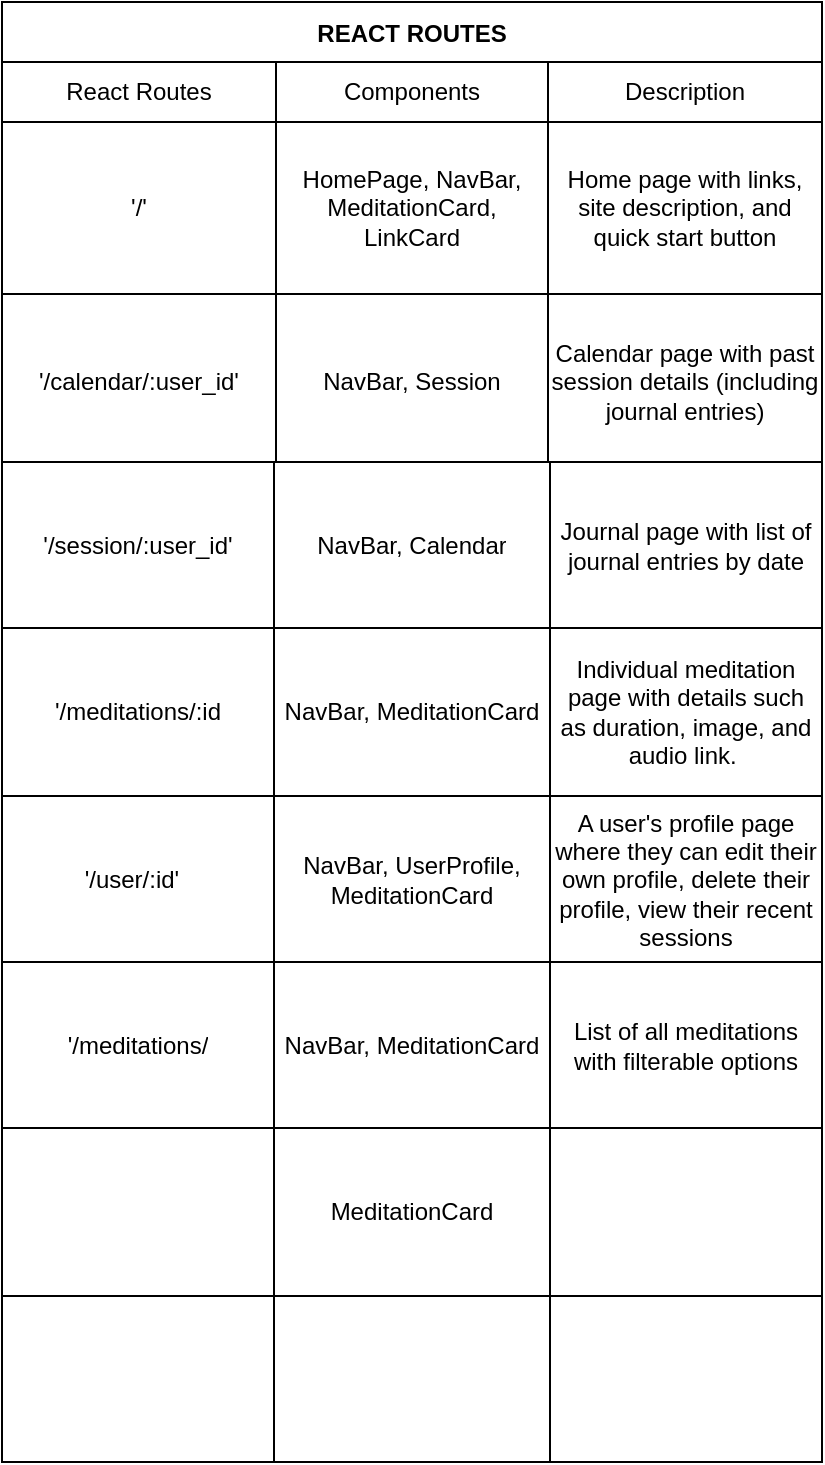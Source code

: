 <mxfile>
    <diagram id="gRNhREba2ZqNPcT5x92H" name="Page-1">
        <mxGraphModel dx="850" dy="495" grid="1" gridSize="10" guides="1" tooltips="1" connect="1" arrows="1" fold="1" page="1" pageScale="1" pageWidth="850" pageHeight="1100" math="0" shadow="0">
            <root>
                <mxCell id="0"/>
                <mxCell id="1" parent="0"/>
                <mxCell id="153" value="REACT ROUTES" style="shape=table;startSize=30;container=1;collapsible=0;childLayout=tableLayout;fontStyle=1;align=center;" parent="1" vertex="1">
                    <mxGeometry x="50" y="140" width="410" height="233.0" as="geometry"/>
                </mxCell>
                <mxCell id="154" value="" style="shape=tableRow;horizontal=0;startSize=0;swimlaneHead=0;swimlaneBody=0;top=0;left=0;bottom=0;right=0;collapsible=0;dropTarget=0;fillColor=none;points=[[0,0.5],[1,0.5]];portConstraint=eastwest;" parent="153" vertex="1">
                    <mxGeometry y="30" width="410" height="30" as="geometry"/>
                </mxCell>
                <mxCell id="155" value="React Routes" style="shape=partialRectangle;html=1;whiteSpace=wrap;connectable=0;fillColor=none;top=0;left=0;bottom=0;right=0;overflow=hidden;" parent="154" vertex="1">
                    <mxGeometry width="137" height="30" as="geometry">
                        <mxRectangle width="137" height="30" as="alternateBounds"/>
                    </mxGeometry>
                </mxCell>
                <mxCell id="156" value="Components" style="shape=partialRectangle;html=1;whiteSpace=wrap;connectable=0;fillColor=none;top=0;left=0;bottom=0;right=0;overflow=hidden;" parent="154" vertex="1">
                    <mxGeometry x="137" width="136" height="30" as="geometry">
                        <mxRectangle width="136" height="30" as="alternateBounds"/>
                    </mxGeometry>
                </mxCell>
                <mxCell id="157" value="Description" style="shape=partialRectangle;html=1;whiteSpace=wrap;connectable=0;fillColor=none;top=0;left=0;bottom=0;right=0;overflow=hidden;" parent="154" vertex="1">
                    <mxGeometry x="273" width="137" height="30" as="geometry">
                        <mxRectangle width="137" height="30" as="alternateBounds"/>
                    </mxGeometry>
                </mxCell>
                <mxCell id="158" value="" style="shape=tableRow;horizontal=0;startSize=0;swimlaneHead=0;swimlaneBody=0;top=0;left=0;bottom=0;right=0;collapsible=0;dropTarget=0;fillColor=none;points=[[0,0.5],[1,0.5]];portConstraint=eastwest;" parent="153" vertex="1">
                    <mxGeometry y="60" width="410" height="86" as="geometry"/>
                </mxCell>
                <mxCell id="159" value="'/'" style="shape=partialRectangle;html=1;whiteSpace=wrap;connectable=0;fillColor=none;top=0;left=0;bottom=0;right=0;overflow=hidden;" parent="158" vertex="1">
                    <mxGeometry width="137" height="86" as="geometry">
                        <mxRectangle width="137" height="86" as="alternateBounds"/>
                    </mxGeometry>
                </mxCell>
                <mxCell id="160" value="HomePage, NavBar, MeditationCard, LinkCard" style="shape=partialRectangle;html=1;whiteSpace=wrap;connectable=0;fillColor=none;top=0;left=0;bottom=0;right=0;overflow=hidden;" parent="158" vertex="1">
                    <mxGeometry x="137" width="136" height="86" as="geometry">
                        <mxRectangle width="136" height="86" as="alternateBounds"/>
                    </mxGeometry>
                </mxCell>
                <mxCell id="161" value="Home page with links, site description, and quick start button" style="shape=partialRectangle;html=1;whiteSpace=wrap;connectable=0;fillColor=none;top=0;left=0;bottom=0;right=0;overflow=hidden;" parent="158" vertex="1">
                    <mxGeometry x="273" width="137" height="86" as="geometry">
                        <mxRectangle width="137" height="86" as="alternateBounds"/>
                    </mxGeometry>
                </mxCell>
                <mxCell id="162" value="" style="shape=tableRow;horizontal=0;startSize=0;swimlaneHead=0;swimlaneBody=0;top=0;left=0;bottom=0;right=0;collapsible=0;dropTarget=0;fillColor=none;points=[[0,0.5],[1,0.5]];portConstraint=eastwest;" parent="153" vertex="1">
                    <mxGeometry y="146" width="410" height="87" as="geometry"/>
                </mxCell>
                <mxCell id="163" value="'/calendar/:user_id'" style="shape=partialRectangle;html=1;whiteSpace=wrap;connectable=0;fillColor=none;top=0;left=0;bottom=0;right=0;overflow=hidden;" parent="162" vertex="1">
                    <mxGeometry width="137" height="87" as="geometry">
                        <mxRectangle width="137" height="87" as="alternateBounds"/>
                    </mxGeometry>
                </mxCell>
                <mxCell id="164" value="NavBar, Session" style="shape=partialRectangle;html=1;whiteSpace=wrap;connectable=0;fillColor=none;top=0;left=0;bottom=0;right=0;overflow=hidden;" parent="162" vertex="1">
                    <mxGeometry x="137" width="136" height="87" as="geometry">
                        <mxRectangle width="136" height="87" as="alternateBounds"/>
                    </mxGeometry>
                </mxCell>
                <mxCell id="165" value="Calendar page with past session details (including journal entries)" style="shape=partialRectangle;html=1;whiteSpace=wrap;connectable=0;fillColor=none;top=0;left=0;bottom=0;right=0;overflow=hidden;" parent="162" vertex="1">
                    <mxGeometry x="273" width="137" height="87" as="geometry">
                        <mxRectangle width="137" height="87" as="alternateBounds"/>
                    </mxGeometry>
                </mxCell>
                <mxCell id="166" value="" style="shape=table;html=1;whiteSpace=wrap;startSize=0;container=1;collapsible=0;childLayout=tableLayout;" parent="1" vertex="1">
                    <mxGeometry x="50" y="370" width="410" height="250" as="geometry"/>
                </mxCell>
                <mxCell id="167" value="" style="shape=tableRow;horizontal=0;startSize=0;swimlaneHead=0;swimlaneBody=0;top=0;left=0;bottom=0;right=0;collapsible=0;dropTarget=0;fillColor=none;points=[[0,0.5],[1,0.5]];portConstraint=eastwest;" parent="166" vertex="1">
                    <mxGeometry width="410" height="83" as="geometry"/>
                </mxCell>
                <mxCell id="168" value="'/session/:user_id'" style="shape=partialRectangle;html=1;whiteSpace=wrap;connectable=0;fillColor=none;top=0;left=0;bottom=0;right=0;overflow=hidden;" parent="167" vertex="1">
                    <mxGeometry width="136" height="83" as="geometry">
                        <mxRectangle width="136" height="83" as="alternateBounds"/>
                    </mxGeometry>
                </mxCell>
                <mxCell id="169" value="NavBar, Calendar" style="shape=partialRectangle;html=1;whiteSpace=wrap;connectable=0;fillColor=none;top=0;left=0;bottom=0;right=0;overflow=hidden;" parent="167" vertex="1">
                    <mxGeometry x="136" width="138" height="83" as="geometry">
                        <mxRectangle width="138" height="83" as="alternateBounds"/>
                    </mxGeometry>
                </mxCell>
                <mxCell id="170" value="Journal page with list of journal entries by date" style="shape=partialRectangle;html=1;whiteSpace=wrap;connectable=0;fillColor=none;top=0;left=0;bottom=0;right=0;overflow=hidden;" parent="167" vertex="1">
                    <mxGeometry x="274" width="136" height="83" as="geometry">
                        <mxRectangle width="136" height="83" as="alternateBounds"/>
                    </mxGeometry>
                </mxCell>
                <mxCell id="171" value="" style="shape=tableRow;horizontal=0;startSize=0;swimlaneHead=0;swimlaneBody=0;top=0;left=0;bottom=0;right=0;collapsible=0;dropTarget=0;fillColor=none;points=[[0,0.5],[1,0.5]];portConstraint=eastwest;" parent="166" vertex="1">
                    <mxGeometry y="83" width="410" height="84" as="geometry"/>
                </mxCell>
                <mxCell id="172" value="'/meditations/:id" style="shape=partialRectangle;html=1;whiteSpace=wrap;connectable=0;fillColor=none;top=0;left=0;bottom=0;right=0;overflow=hidden;" parent="171" vertex="1">
                    <mxGeometry width="136" height="84" as="geometry">
                        <mxRectangle width="136" height="84" as="alternateBounds"/>
                    </mxGeometry>
                </mxCell>
                <mxCell id="173" value="NavBar, MeditationCard" style="shape=partialRectangle;html=1;whiteSpace=wrap;connectable=0;fillColor=none;top=0;left=0;bottom=0;right=0;overflow=hidden;" parent="171" vertex="1">
                    <mxGeometry x="136" width="138" height="84" as="geometry">
                        <mxRectangle width="138" height="84" as="alternateBounds"/>
                    </mxGeometry>
                </mxCell>
                <mxCell id="174" value="Individual meditation page with details such as duration, image, and audio link.&amp;nbsp;" style="shape=partialRectangle;html=1;whiteSpace=wrap;connectable=0;fillColor=none;top=0;left=0;bottom=0;right=0;overflow=hidden;" parent="171" vertex="1">
                    <mxGeometry x="274" width="136" height="84" as="geometry">
                        <mxRectangle width="136" height="84" as="alternateBounds"/>
                    </mxGeometry>
                </mxCell>
                <mxCell id="175" value="" style="shape=tableRow;horizontal=0;startSize=0;swimlaneHead=0;swimlaneBody=0;top=0;left=0;bottom=0;right=0;collapsible=0;dropTarget=0;fillColor=none;points=[[0,0.5],[1,0.5]];portConstraint=eastwest;" parent="166" vertex="1">
                    <mxGeometry y="167" width="410" height="83" as="geometry"/>
                </mxCell>
                <mxCell id="176" value="'/user/:id'&lt;span style=&quot;white-space: pre;&quot;&gt;&#9;&lt;/span&gt;" style="shape=partialRectangle;html=1;whiteSpace=wrap;connectable=0;fillColor=none;top=0;left=0;bottom=0;right=0;overflow=hidden;" parent="175" vertex="1">
                    <mxGeometry width="136" height="83" as="geometry">
                        <mxRectangle width="136" height="83" as="alternateBounds"/>
                    </mxGeometry>
                </mxCell>
                <mxCell id="177" value="NavBar, UserProfile, MeditationCard" style="shape=partialRectangle;html=1;whiteSpace=wrap;connectable=0;fillColor=none;top=0;left=0;bottom=0;right=0;overflow=hidden;" parent="175" vertex="1">
                    <mxGeometry x="136" width="138" height="83" as="geometry">
                        <mxRectangle width="138" height="83" as="alternateBounds"/>
                    </mxGeometry>
                </mxCell>
                <mxCell id="178" value="A user's profile page where they can edit their own profile, delete their profile, view their recent sessions" style="shape=partialRectangle;html=1;whiteSpace=wrap;connectable=0;fillColor=none;top=0;left=0;bottom=0;right=0;overflow=hidden;pointerEvents=1;" parent="175" vertex="1">
                    <mxGeometry x="274" width="136" height="83" as="geometry">
                        <mxRectangle width="136" height="83" as="alternateBounds"/>
                    </mxGeometry>
                </mxCell>
                <mxCell id="180" value="" style="shape=table;html=1;whiteSpace=wrap;startSize=0;container=1;collapsible=0;childLayout=tableLayout;" vertex="1" parent="1">
                    <mxGeometry x="50" y="620" width="410" height="250" as="geometry"/>
                </mxCell>
                <mxCell id="181" value="" style="shape=tableRow;horizontal=0;startSize=0;swimlaneHead=0;swimlaneBody=0;top=0;left=0;bottom=0;right=0;collapsible=0;dropTarget=0;fillColor=none;points=[[0,0.5],[1,0.5]];portConstraint=eastwest;" vertex="1" parent="180">
                    <mxGeometry width="410" height="83" as="geometry"/>
                </mxCell>
                <mxCell id="182" value="'/meditations/" style="shape=partialRectangle;html=1;whiteSpace=wrap;connectable=0;fillColor=none;top=0;left=0;bottom=0;right=0;overflow=hidden;" vertex="1" parent="181">
                    <mxGeometry width="136" height="83" as="geometry">
                        <mxRectangle width="136" height="83" as="alternateBounds"/>
                    </mxGeometry>
                </mxCell>
                <mxCell id="183" value="NavBar, MeditationCard" style="shape=partialRectangle;html=1;whiteSpace=wrap;connectable=0;fillColor=none;top=0;left=0;bottom=0;right=0;overflow=hidden;" vertex="1" parent="181">
                    <mxGeometry x="136" width="138" height="83" as="geometry">
                        <mxRectangle width="138" height="83" as="alternateBounds"/>
                    </mxGeometry>
                </mxCell>
                <mxCell id="184" value="List of all meditations with filterable options" style="shape=partialRectangle;html=1;whiteSpace=wrap;connectable=0;fillColor=none;top=0;left=0;bottom=0;right=0;overflow=hidden;" vertex="1" parent="181">
                    <mxGeometry x="274" width="136" height="83" as="geometry">
                        <mxRectangle width="136" height="83" as="alternateBounds"/>
                    </mxGeometry>
                </mxCell>
                <mxCell id="185" value="" style="shape=tableRow;horizontal=0;startSize=0;swimlaneHead=0;swimlaneBody=0;top=0;left=0;bottom=0;right=0;collapsible=0;dropTarget=0;fillColor=none;points=[[0,0.5],[1,0.5]];portConstraint=eastwest;" vertex="1" parent="180">
                    <mxGeometry y="83" width="410" height="84" as="geometry"/>
                </mxCell>
                <mxCell id="186" value="" style="shape=partialRectangle;html=1;whiteSpace=wrap;connectable=0;fillColor=none;top=0;left=0;bottom=0;right=0;overflow=hidden;" vertex="1" parent="185">
                    <mxGeometry width="136" height="84" as="geometry">
                        <mxRectangle width="136" height="84" as="alternateBounds"/>
                    </mxGeometry>
                </mxCell>
                <mxCell id="187" value="MeditationCard" style="shape=partialRectangle;html=1;whiteSpace=wrap;connectable=0;fillColor=none;top=0;left=0;bottom=0;right=0;overflow=hidden;" vertex="1" parent="185">
                    <mxGeometry x="136" width="138" height="84" as="geometry">
                        <mxRectangle width="138" height="84" as="alternateBounds"/>
                    </mxGeometry>
                </mxCell>
                <mxCell id="188" value="" style="shape=partialRectangle;html=1;whiteSpace=wrap;connectable=0;fillColor=none;top=0;left=0;bottom=0;right=0;overflow=hidden;" vertex="1" parent="185">
                    <mxGeometry x="274" width="136" height="84" as="geometry">
                        <mxRectangle width="136" height="84" as="alternateBounds"/>
                    </mxGeometry>
                </mxCell>
                <mxCell id="189" value="" style="shape=tableRow;horizontal=0;startSize=0;swimlaneHead=0;swimlaneBody=0;top=0;left=0;bottom=0;right=0;collapsible=0;dropTarget=0;fillColor=none;points=[[0,0.5],[1,0.5]];portConstraint=eastwest;" vertex="1" parent="180">
                    <mxGeometry y="167" width="410" height="83" as="geometry"/>
                </mxCell>
                <mxCell id="190" value="" style="shape=partialRectangle;html=1;whiteSpace=wrap;connectable=0;fillColor=none;top=0;left=0;bottom=0;right=0;overflow=hidden;" vertex="1" parent="189">
                    <mxGeometry width="136" height="83" as="geometry">
                        <mxRectangle width="136" height="83" as="alternateBounds"/>
                    </mxGeometry>
                </mxCell>
                <mxCell id="191" value="" style="shape=partialRectangle;html=1;whiteSpace=wrap;connectable=0;fillColor=none;top=0;left=0;bottom=0;right=0;overflow=hidden;" vertex="1" parent="189">
                    <mxGeometry x="136" width="138" height="83" as="geometry">
                        <mxRectangle width="138" height="83" as="alternateBounds"/>
                    </mxGeometry>
                </mxCell>
                <mxCell id="192" value="" style="shape=partialRectangle;html=1;whiteSpace=wrap;connectable=0;fillColor=none;top=0;left=0;bottom=0;right=0;overflow=hidden;pointerEvents=1;" vertex="1" parent="189">
                    <mxGeometry x="274" width="136" height="83" as="geometry">
                        <mxRectangle width="136" height="83" as="alternateBounds"/>
                    </mxGeometry>
                </mxCell>
            </root>
        </mxGraphModel>
    </diagram>
</mxfile>